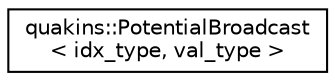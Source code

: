 digraph "Graphical Class Hierarchy"
{
 // LATEX_PDF_SIZE
  edge [fontname="Helvetica",fontsize="10",labelfontname="Helvetica",labelfontsize="10"];
  node [fontname="Helvetica",fontsize="10",shape=record];
  rankdir="LR";
  Node0 [label="quakins::PotentialBroadcast\l\< idx_type, val_type \>",height=0.2,width=0.4,color="black", fillcolor="white", style="filled",URL="$structquakins_1_1PotentialBroadcast.html",tooltip=" "];
}
